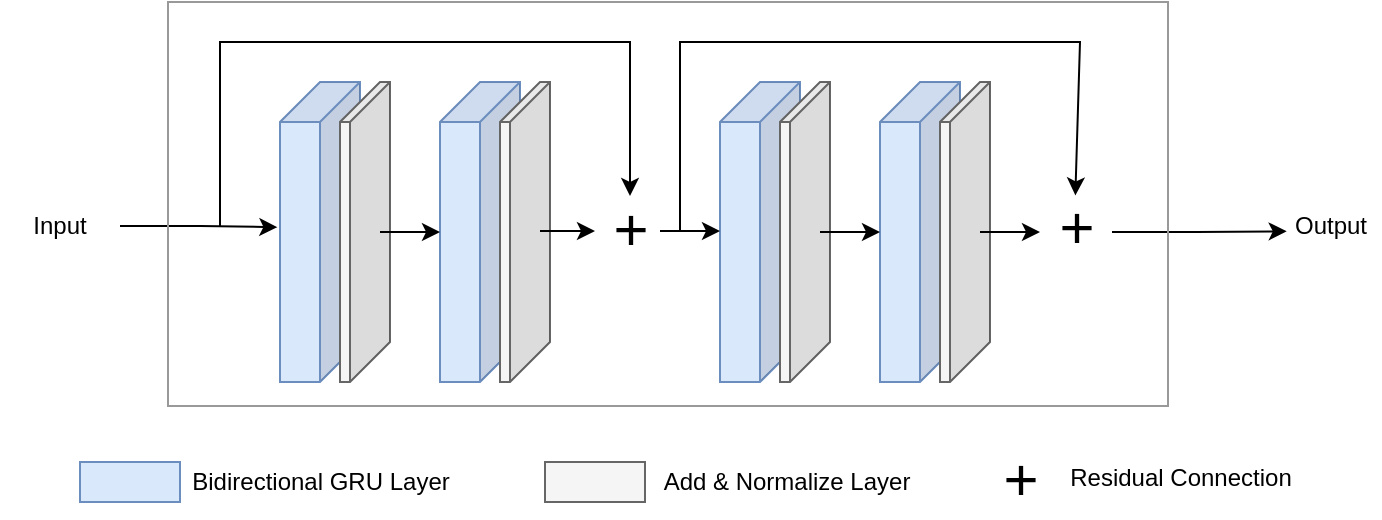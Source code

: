 <mxfile version="19.0.2" type="device"><diagram id="BgokaEbmohXEQLq5wnOX" name="Page-1"><mxGraphModel dx="869" dy="464" grid="1" gridSize="10" guides="1" tooltips="1" connect="1" arrows="1" fold="1" page="1" pageScale="1" pageWidth="827" pageHeight="1169" math="0" shadow="0"><root><mxCell id="0"/><mxCell id="1" parent="0"/><mxCell id="SxP1iD4TZ54hRSsdRPw--1" value="" style="shape=cube;whiteSpace=wrap;html=1;boundedLbl=1;backgroundOutline=1;darkOpacity=0.05;darkOpacity2=0.1;flipH=1;fillColor=#dae8fc;strokeColor=#6c8ebf;" vertex="1" parent="1"><mxGeometry x="220" y="110" width="40" height="150" as="geometry"/></mxCell><mxCell id="SxP1iD4TZ54hRSsdRPw--2" value="" style="shape=cube;whiteSpace=wrap;html=1;boundedLbl=1;backgroundOutline=1;darkOpacity=0.05;darkOpacity2=0.1;flipH=1;fillColor=#dae8fc;strokeColor=#6c8ebf;" vertex="1" parent="1"><mxGeometry x="300" y="110" width="40" height="150" as="geometry"/></mxCell><mxCell id="SxP1iD4TZ54hRSsdRPw--4" value="" style="shape=cube;whiteSpace=wrap;html=1;boundedLbl=1;backgroundOutline=1;darkOpacity=0.05;darkOpacity2=0.1;flipH=1;fillColor=#f5f5f5;fontColor=#333333;strokeColor=#666666;" vertex="1" parent="1"><mxGeometry x="250" y="110" width="25" height="150" as="geometry"/></mxCell><mxCell id="SxP1iD4TZ54hRSsdRPw--5" value="" style="shape=cube;whiteSpace=wrap;html=1;boundedLbl=1;backgroundOutline=1;darkOpacity=0.05;darkOpacity2=0.1;flipH=1;fillColor=#f5f5f5;fontColor=#333333;strokeColor=#666666;" vertex="1" parent="1"><mxGeometry x="330" y="110" width="25" height="150" as="geometry"/></mxCell><mxCell id="SxP1iD4TZ54hRSsdRPw--6" value="" style="shape=cube;whiteSpace=wrap;html=1;boundedLbl=1;backgroundOutline=1;darkOpacity=0.05;darkOpacity2=0.1;flipH=1;fillColor=#dae8fc;strokeColor=#6c8ebf;" vertex="1" parent="1"><mxGeometry x="440" y="110" width="40" height="150" as="geometry"/></mxCell><mxCell id="SxP1iD4TZ54hRSsdRPw--7" value="" style="shape=cube;whiteSpace=wrap;html=1;boundedLbl=1;backgroundOutline=1;darkOpacity=0.05;darkOpacity2=0.1;flipH=1;fillColor=#dae8fc;strokeColor=#6c8ebf;" vertex="1" parent="1"><mxGeometry x="520" y="110" width="40" height="150" as="geometry"/></mxCell><mxCell id="SxP1iD4TZ54hRSsdRPw--8" value="" style="shape=cube;whiteSpace=wrap;html=1;boundedLbl=1;backgroundOutline=1;darkOpacity=0.05;darkOpacity2=0.1;flipH=1;fillColor=#f5f5f5;fontColor=#333333;strokeColor=#666666;" vertex="1" parent="1"><mxGeometry x="470" y="110" width="25" height="150" as="geometry"/></mxCell><mxCell id="SxP1iD4TZ54hRSsdRPw--9" value="" style="shape=cube;whiteSpace=wrap;html=1;boundedLbl=1;backgroundOutline=1;darkOpacity=0.05;darkOpacity2=0.1;flipH=1;fillColor=#f5f5f5;fontColor=#333333;strokeColor=#666666;" vertex="1" parent="1"><mxGeometry x="550" y="110" width="25" height="150" as="geometry"/></mxCell><mxCell id="SxP1iD4TZ54hRSsdRPw--12" value="" style="shape=image;html=1;verticalAlign=top;verticalLabelPosition=bottom;labelBackgroundColor=#ffffff;imageAspect=0;aspect=fixed;image=https://cdn3.iconfinder.com/data/icons/UltimateGnome/128x128/stock/stock_draw-sphere.png" vertex="1" parent="1"><mxGeometry x="377.5" y="167" width="36" height="36" as="geometry"/></mxCell><mxCell id="SxP1iD4TZ54hRSsdRPw--27" style="edgeStyle=orthogonalEdgeStyle;rounded=0;orthogonalLoop=1;jettySize=auto;html=1;exitX=1;exitY=0.5;exitDx=0;exitDy=0;entryX=0.067;entryY=0.633;entryDx=0;entryDy=0;entryPerimeter=0;" edge="1" parent="1" source="SxP1iD4TZ54hRSsdRPw--17" target="SxP1iD4TZ54hRSsdRPw--19"><mxGeometry relative="1" as="geometry"/></mxCell><mxCell id="SxP1iD4TZ54hRSsdRPw--17" value="" style="shape=image;html=1;verticalAlign=top;verticalLabelPosition=bottom;labelBackgroundColor=#ffffff;imageAspect=0;aspect=fixed;image=https://cdn3.iconfinder.com/data/icons/UltimateGnome/128x128/stock/stock_draw-sphere.png" vertex="1" parent="1"><mxGeometry x="600" y="167" width="36" height="36" as="geometry"/></mxCell><mxCell id="SxP1iD4TZ54hRSsdRPw--26" style="edgeStyle=orthogonalEdgeStyle;rounded=0;orthogonalLoop=1;jettySize=auto;html=1;entryX=1.033;entryY=0.484;entryDx=0;entryDy=0;entryPerimeter=0;" edge="1" parent="1" source="SxP1iD4TZ54hRSsdRPw--18" target="SxP1iD4TZ54hRSsdRPw--1"><mxGeometry relative="1" as="geometry"/></mxCell><mxCell id="SxP1iD4TZ54hRSsdRPw--18" value="Input" style="text;html=1;strokeColor=none;fillColor=none;align=center;verticalAlign=middle;whiteSpace=wrap;rounded=0;" vertex="1" parent="1"><mxGeometry x="80" y="167" width="60" height="30" as="geometry"/></mxCell><mxCell id="SxP1iD4TZ54hRSsdRPw--19" value="Output" style="text;html=1;align=center;verticalAlign=middle;resizable=0;points=[];autosize=1;strokeColor=none;fillColor=none;" vertex="1" parent="1"><mxGeometry x="720" y="172" width="50" height="20" as="geometry"/></mxCell><mxCell id="SxP1iD4TZ54hRSsdRPw--21" style="edgeStyle=orthogonalEdgeStyle;rounded=0;orthogonalLoop=1;jettySize=auto;html=1;" edge="1" parent="1"><mxGeometry relative="1" as="geometry"><mxPoint x="352.5" y="184.5" as="sourcePoint"/><mxPoint x="377.5" y="184.5" as="targetPoint"/><Array as="points"><mxPoint x="350" y="185"/><mxPoint x="350" y="185"/></Array></mxGeometry></mxCell><mxCell id="SxP1iD4TZ54hRSsdRPw--22" style="edgeStyle=orthogonalEdgeStyle;rounded=0;orthogonalLoop=1;jettySize=auto;html=1;" edge="1" parent="1"><mxGeometry relative="1" as="geometry"><mxPoint x="410" y="184.5" as="sourcePoint"/><mxPoint x="440" y="185" as="targetPoint"/></mxGeometry></mxCell><mxCell id="SxP1iD4TZ54hRSsdRPw--23" style="edgeStyle=orthogonalEdgeStyle;rounded=0;orthogonalLoop=1;jettySize=auto;html=1;" edge="1" parent="1"><mxGeometry relative="1" as="geometry"><mxPoint x="490" y="185" as="sourcePoint"/><mxPoint x="520" y="184.5" as="targetPoint"/></mxGeometry></mxCell><mxCell id="SxP1iD4TZ54hRSsdRPw--24" style="edgeStyle=orthogonalEdgeStyle;rounded=0;orthogonalLoop=1;jettySize=auto;html=1;" edge="1" parent="1"><mxGeometry relative="1" as="geometry"><mxPoint x="570" y="185" as="sourcePoint"/><mxPoint x="600" y="184.5" as="targetPoint"/></mxGeometry></mxCell><mxCell id="SxP1iD4TZ54hRSsdRPw--20" style="edgeStyle=orthogonalEdgeStyle;rounded=0;orthogonalLoop=1;jettySize=auto;html=1;" edge="1" parent="1"><mxGeometry relative="1" as="geometry"><mxPoint x="270" y="185" as="sourcePoint"/><mxPoint x="300" y="185" as="targetPoint"/></mxGeometry></mxCell><mxCell id="SxP1iD4TZ54hRSsdRPw--28" value="" style="rounded=0;whiteSpace=wrap;html=1;fillColor=none;strokeColor=#999999;" vertex="1" parent="1"><mxGeometry x="164" y="70" width="500" height="202" as="geometry"/></mxCell><mxCell id="SxP1iD4TZ54hRSsdRPw--30" value="&lt;span style=&quot;font-size: 30px;&quot;&gt;+&lt;/span&gt;" style="text;html=1;align=center;verticalAlign=middle;resizable=0;points=[];autosize=1;strokeColor=none;fillColor=none;" vertex="1" parent="1"><mxGeometry x="380" y="168" width="30" height="30" as="geometry"/></mxCell><mxCell id="SxP1iD4TZ54hRSsdRPw--32" value="&lt;span style=&quot;font-size: 30px;&quot;&gt;+&lt;/span&gt;" style="text;html=1;align=center;verticalAlign=middle;resizable=0;points=[];autosize=1;strokeColor=none;fillColor=none;" vertex="1" parent="1"><mxGeometry x="603" y="167" width="30" height="30" as="geometry"/></mxCell><mxCell id="SxP1iD4TZ54hRSsdRPw--36" value="" style="endArrow=classic;html=1;rounded=0;fontSize=30;" edge="1" parent="1"><mxGeometry width="50" height="50" relative="1" as="geometry"><mxPoint x="190" y="182" as="sourcePoint"/><mxPoint x="395" y="167" as="targetPoint"/><Array as="points"><mxPoint x="190" y="90"/><mxPoint x="395" y="90"/></Array></mxGeometry></mxCell><mxCell id="SxP1iD4TZ54hRSsdRPw--37" value="" style="endArrow=classic;html=1;rounded=0;fontSize=30;entryX=0.489;entryY=-0.01;entryDx=0;entryDy=0;entryPerimeter=0;" edge="1" parent="1" target="SxP1iD4TZ54hRSsdRPw--32"><mxGeometry width="50" height="50" relative="1" as="geometry"><mxPoint x="420" y="185" as="sourcePoint"/><mxPoint x="625" y="167" as="targetPoint"/><Array as="points"><mxPoint x="420" y="90"/><mxPoint x="620" y="90"/></Array></mxGeometry></mxCell><mxCell id="SxP1iD4TZ54hRSsdRPw--39" value="" style="rounded=0;whiteSpace=wrap;html=1;fontSize=30;strokeColor=#6c8ebf;fillColor=#dae8fc;" vertex="1" parent="1"><mxGeometry x="120" y="300" width="50" height="20" as="geometry"/></mxCell><mxCell id="SxP1iD4TZ54hRSsdRPw--40" value="" style="rounded=0;whiteSpace=wrap;html=1;fontSize=30;strokeColor=#666666;fillColor=#f5f5f5;fontColor=#333333;" vertex="1" parent="1"><mxGeometry x="352.5" y="300" width="50" height="20" as="geometry"/></mxCell><mxCell id="SxP1iD4TZ54hRSsdRPw--43" value="Bidirectional GRU Layer" style="text;html=1;align=center;verticalAlign=middle;resizable=0;points=[];autosize=1;strokeColor=none;fillColor=none;fontSize=12;" vertex="1" parent="1"><mxGeometry x="170" y="300" width="140" height="20" as="geometry"/></mxCell><mxCell id="SxP1iD4TZ54hRSsdRPw--44" value="Add &amp;amp; Normalize Layer" style="text;html=1;align=center;verticalAlign=middle;resizable=0;points=[];autosize=1;strokeColor=none;fillColor=none;fontSize=12;" vertex="1" parent="1"><mxGeometry x="402.5" y="300" width="140" height="20" as="geometry"/></mxCell><mxCell id="SxP1iD4TZ54hRSsdRPw--48" value="" style="shape=image;html=1;verticalAlign=top;verticalLabelPosition=bottom;labelBackgroundColor=#ffffff;imageAspect=0;aspect=fixed;image=https://cdn3.iconfinder.com/data/icons/UltimateGnome/128x128/stock/stock_draw-sphere.png" vertex="1" parent="1"><mxGeometry x="572.5" y="292" width="36" height="36" as="geometry"/></mxCell><mxCell id="SxP1iD4TZ54hRSsdRPw--49" value="&lt;span style=&quot;font-size: 30px;&quot;&gt;+&lt;/span&gt;" style="text;html=1;align=center;verticalAlign=middle;resizable=0;points=[];autosize=1;strokeColor=none;fillColor=none;" vertex="1" parent="1"><mxGeometry x="575" y="293" width="30" height="30" as="geometry"/></mxCell><mxCell id="SxP1iD4TZ54hRSsdRPw--50" value="Residual Connection" style="text;html=1;align=center;verticalAlign=middle;resizable=0;points=[];autosize=1;strokeColor=none;fillColor=none;fontSize=12;" vertex="1" parent="1"><mxGeometry x="605" y="298" width="130" height="20" as="geometry"/></mxCell></root></mxGraphModel></diagram></mxfile>
